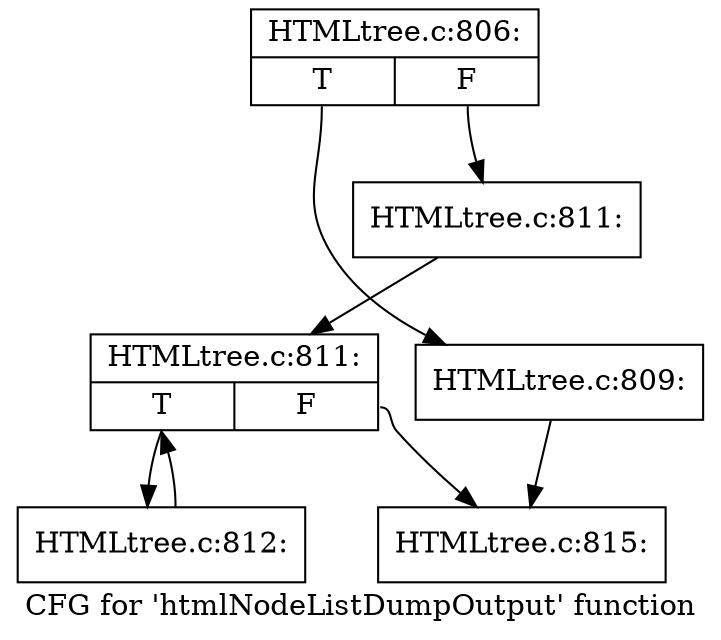 digraph "CFG for 'htmlNodeListDumpOutput' function" {
	label="CFG for 'htmlNodeListDumpOutput' function";

	Node0x437e7e0 [shape=record,label="{HTMLtree.c:806:|{<s0>T|<s1>F}}"];
	Node0x437e7e0:s0 -> Node0x437fab0;
	Node0x437e7e0:s1 -> Node0x437fb00;
	Node0x437fab0 [shape=record,label="{HTMLtree.c:809:}"];
	Node0x437fab0 -> Node0x4380150;
	Node0x437fb00 [shape=record,label="{HTMLtree.c:811:}"];
	Node0x437fb00 -> Node0x437ff10;
	Node0x437ff10 [shape=record,label="{HTMLtree.c:811:|{<s0>T|<s1>F}}"];
	Node0x437ff10:s0 -> Node0x4380320;
	Node0x437ff10:s1 -> Node0x4380150;
	Node0x4380320 [shape=record,label="{HTMLtree.c:812:}"];
	Node0x4380320 -> Node0x437ff10;
	Node0x4380150 [shape=record,label="{HTMLtree.c:815:}"];
}
